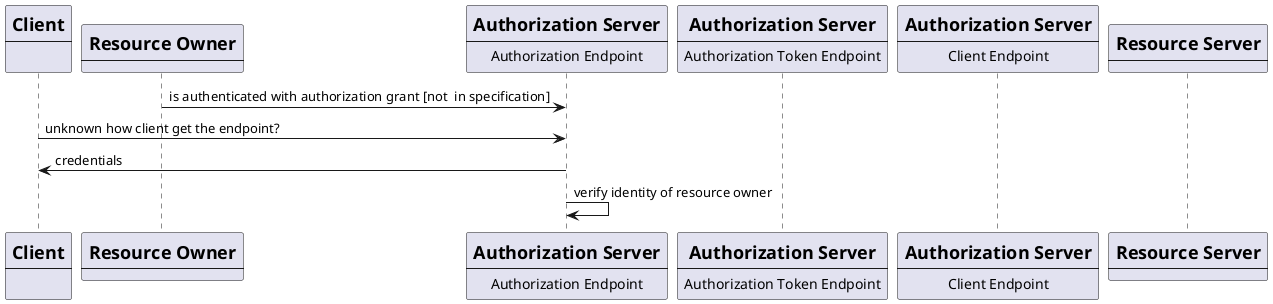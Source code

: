 @startuml oauth

participant cln [
    =Client
    ----

]
participant res_owner [
    =Resource Owner
    ----
]
participant auth_svc_auth [
    =Authorization Server
    ----
    Authorization Endpoint
]
participant auth_svc_token [
    =Authorization Server
    ----
    Authorization Token Endpoint
]
participant auth_svc_cln [
    =Authorization Server
    ----
    Client Endpoint
]
participant res_svc [
    =Resource Server
    ----
]
res_owner -> auth_svc_auth : is authenticated with authorization grant [not  in specification]
cln -> auth_svc_auth : unknown how client get the endpoint?
auth_svc_auth -> cln : credentials

auth_svc_auth -> auth_svc_auth : verify identity of resource owner







@enduml